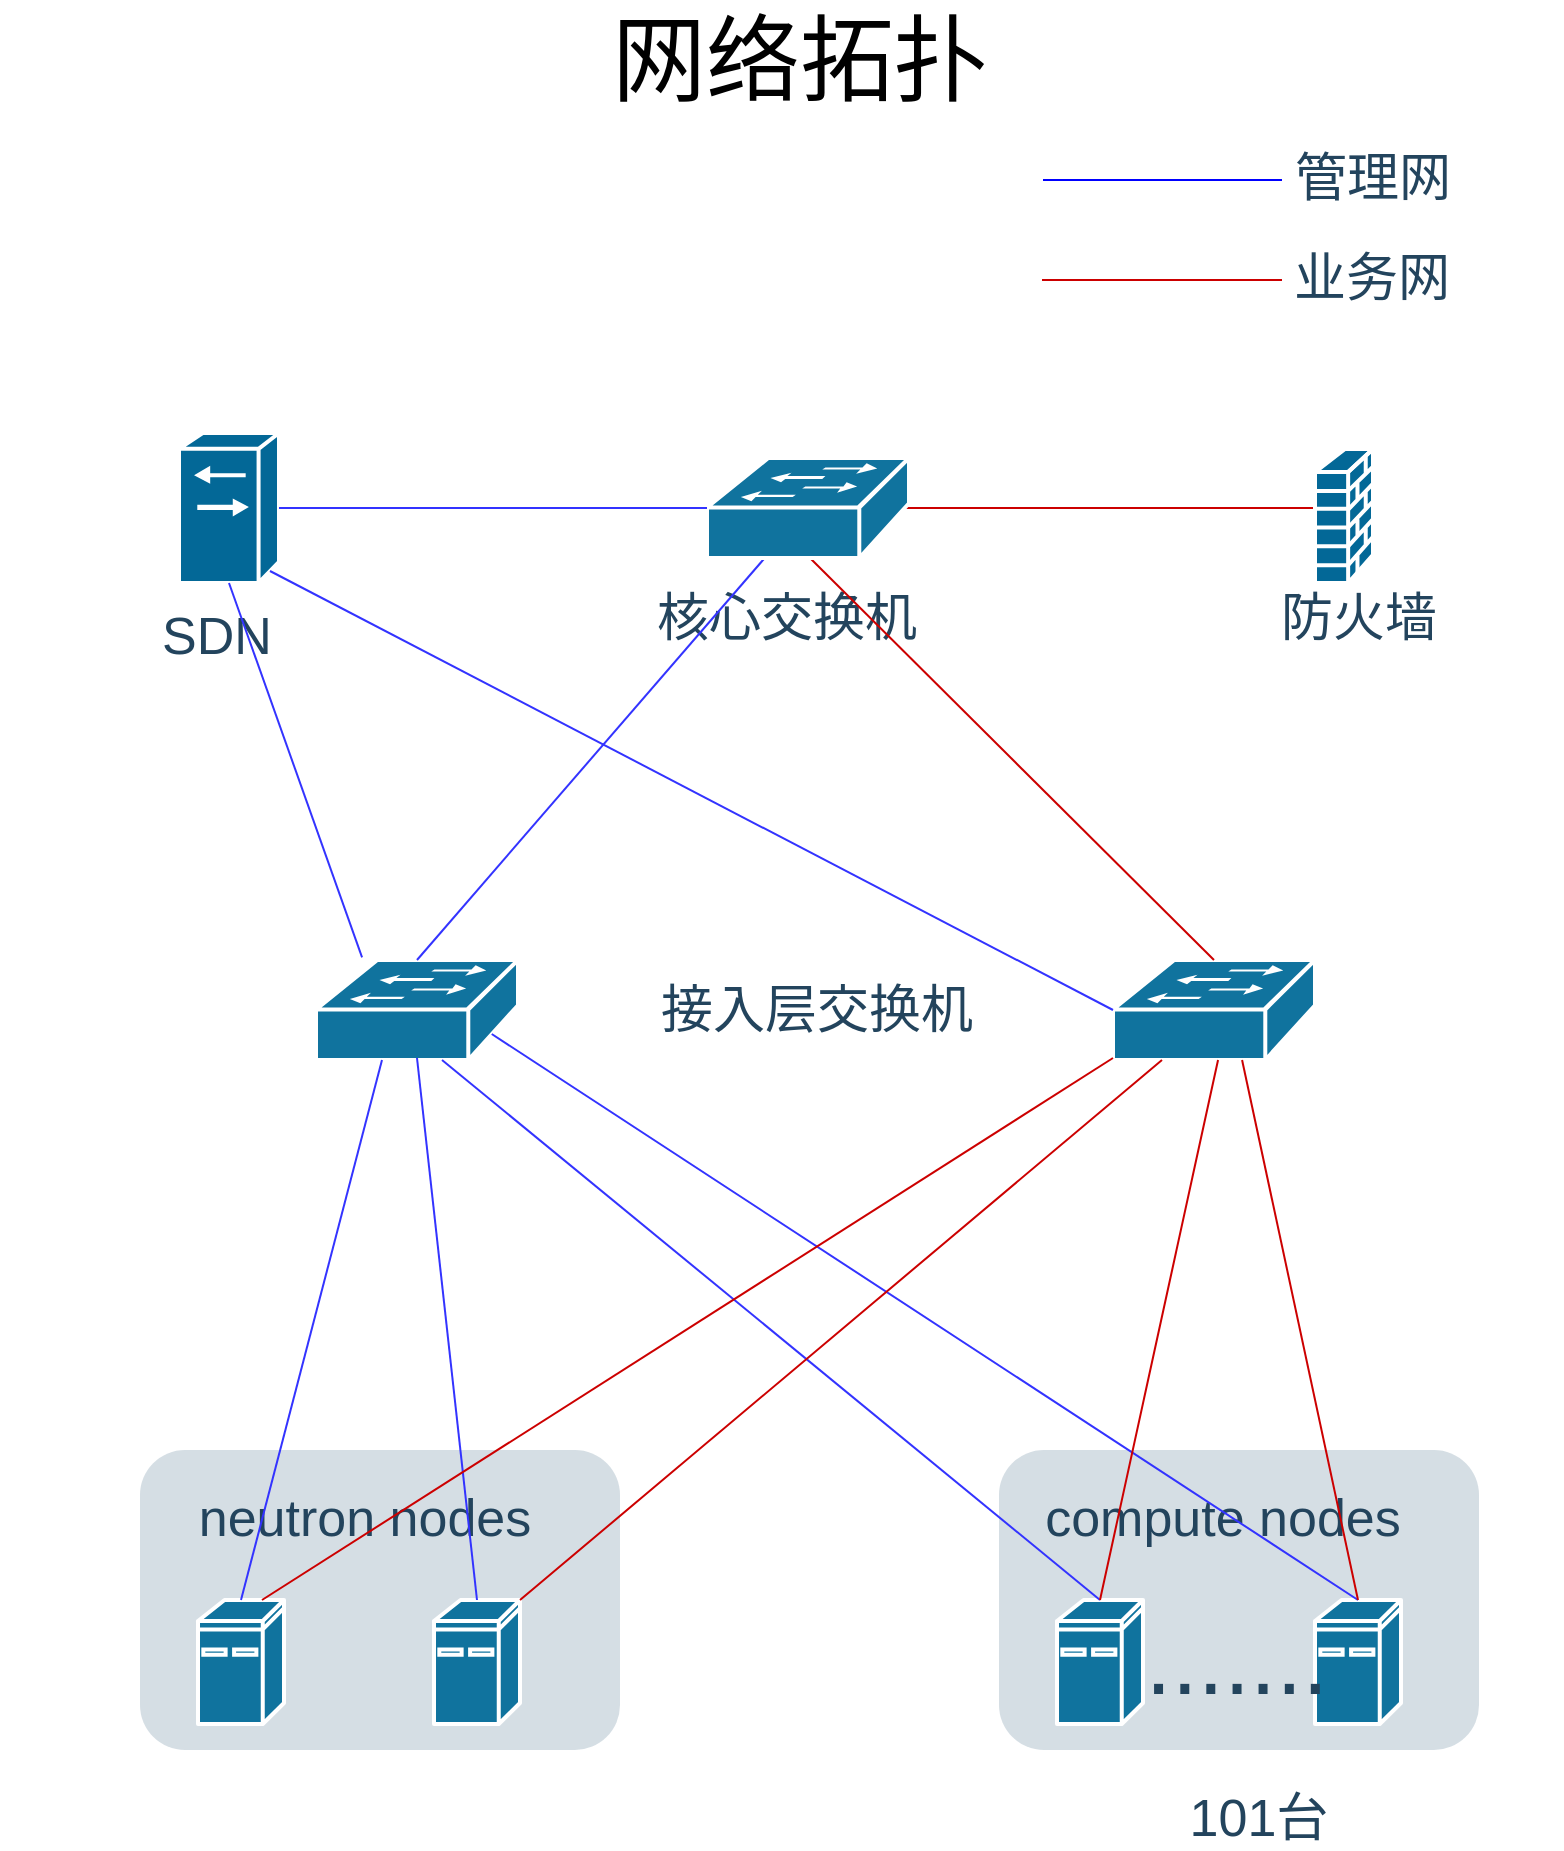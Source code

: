 <mxfile version="12.1.8" type="github" pages="1"><diagram id="6a731a19-8d31-9384-78a2-239565b7b9f0" name="Page-1"><mxGraphModel dx="1536" dy="846" grid="1" gridSize="10" guides="1" tooltips="1" connect="1" arrows="1" fold="1" page="1" pageScale="1" pageWidth="827" pageHeight="1169" background="#ffffff" math="0" shadow="0"><root><mxCell id="0"/><mxCell id="1" parent="0"/><mxCell id="v8bULyk8kp_k2l5hsCKC-2270" value="" style="rounded=1;whiteSpace=wrap;html=1;strokeColor=none;fillColor=#BAC8D3;fontSize=24;fontColor=#23445D;align=center;opacity=60;" vertex="1" parent="1"><mxGeometry x="89" y="825" width="240" height="150" as="geometry"/></mxCell><mxCell id="2227" value="&lt;span style=&quot;color: rgb(35, 68, 93); font-size: 26px; font-weight: 400;&quot;&gt;neutron nodes&lt;/span&gt;" style="rounded=1;whiteSpace=wrap;html=1;strokeColor=none;fillColor=none;fontSize=26;fontColor=#742B21;align=center;fontStyle=1;spacing=2;verticalAlign=middle;horizontal=1;" parent="1" vertex="1"><mxGeometry x="92.5" y="850" width="217" height="18" as="geometry"/></mxCell><mxCell id="v8bULyk8kp_k2l5hsCKC-2259" value="" style="shape=mxgraph.cisco.computers_and_peripherals.ibm_mini_as400;html=1;dashed=0;fillColor=#10739E;strokeColor=#ffffff;strokeWidth=2;verticalLabelPosition=bottom;verticalAlign=top;fontFamily=Helvetica;fontSize=36;fontColor=#FFB366" vertex="1" parent="1"><mxGeometry x="236" y="900" width="43" height="62" as="geometry"/></mxCell><mxCell id="v8bULyk8kp_k2l5hsCKC-2264" value="" style="shape=mxgraph.cisco.computers_and_peripherals.ibm_mini_as400;html=1;dashed=0;fillColor=#10739E;strokeColor=#ffffff;strokeWidth=2;verticalLabelPosition=bottom;verticalAlign=top;fontFamily=Helvetica;fontSize=36;fontColor=#FFB366;direction=east;" vertex="1" parent="1"><mxGeometry x="118" y="900" width="43" height="62" as="geometry"/></mxCell><mxCell id="v8bULyk8kp_k2l5hsCKC-2274" value="" style="rounded=1;whiteSpace=wrap;html=1;strokeColor=none;fillColor=#BAC8D3;fontSize=24;fontColor=#23445D;align=center;opacity=60;" vertex="1" parent="1"><mxGeometry x="518.5" y="825" width="240" height="150" as="geometry"/></mxCell><mxCell id="v8bULyk8kp_k2l5hsCKC-2275" value="&lt;span style=&quot;color: rgb(35 , 68 , 93) ; font-size: 26px ; font-weight: 400&quot;&gt;compute nodes&lt;/span&gt;" style="rounded=1;whiteSpace=wrap;html=1;strokeColor=none;fillColor=none;fontSize=26;fontColor=#742B21;align=center;fontStyle=1;spacing=2;verticalAlign=middle;horizontal=1;" vertex="1" parent="1"><mxGeometry x="522" y="850" width="217" height="18" as="geometry"/></mxCell><mxCell id="v8bULyk8kp_k2l5hsCKC-2276" value="" style="shape=mxgraph.cisco.computers_and_peripherals.ibm_mini_as400;html=1;dashed=0;fillColor=#10739E;strokeColor=#ffffff;strokeWidth=2;verticalLabelPosition=bottom;verticalAlign=top;fontFamily=Helvetica;fontSize=36;fontColor=#FFB366" vertex="1" parent="1"><mxGeometry x="676.5" y="900" width="43" height="62" as="geometry"/></mxCell><mxCell id="v8bULyk8kp_k2l5hsCKC-2277" value="" style="shape=mxgraph.cisco.computers_and_peripherals.ibm_mini_as400;html=1;dashed=0;fillColor=#10739E;strokeColor=#ffffff;strokeWidth=2;verticalLabelPosition=bottom;verticalAlign=top;fontFamily=Helvetica;fontSize=36;fontColor=#FFB366" vertex="1" parent="1"><mxGeometry x="547.5" y="900" width="43" height="62" as="geometry"/></mxCell><mxCell id="v8bULyk8kp_k2l5hsCKC-2279" value="&lt;span style=&quot;color: rgb(35, 68, 93); font-size: 47px; font-weight: 400;&quot;&gt;.......&lt;/span&gt;" style="rounded=1;whiteSpace=wrap;html=1;strokeColor=none;fillColor=none;fontSize=47;fontColor=#742B21;align=center;fontStyle=1;spacing=2;verticalAlign=middle;horizontal=1;" vertex="1" parent="1"><mxGeometry x="529" y="922" width="217" height="18" as="geometry"/></mxCell><mxCell id="v8bULyk8kp_k2l5hsCKC-2286" value="&lt;span style=&quot;color: rgb(35 , 68 , 93) ; font-size: 26px ; font-weight: 400&quot;&gt;101台&lt;/span&gt;" style="rounded=1;whiteSpace=wrap;html=1;strokeColor=none;fillColor=none;fontSize=26;fontColor=#742B21;align=center;fontStyle=1;spacing=2;verticalAlign=middle;horizontal=1;" vertex="1" parent="1"><mxGeometry x="540" y="1000" width="217" height="18" as="geometry"/></mxCell><mxCell id="v8bULyk8kp_k2l5hsCKC-2287" value="" style="shape=mxgraph.cisco.switches.workgroup_switch;html=1;dashed=0;fillColor=#10739E;strokeColor=#ffffff;strokeWidth=2;verticalLabelPosition=bottom;verticalAlign=top;fontFamily=Helvetica;fontSize=36;fontColor=#FFB366" vertex="1" parent="1"><mxGeometry x="177" y="580" width="101" height="50" as="geometry"/></mxCell><mxCell id="v8bULyk8kp_k2l5hsCKC-2289" value="" style="shape=mxgraph.cisco.switches.workgroup_switch;html=1;dashed=0;fillColor=#10739E;strokeColor=#ffffff;strokeWidth=2;verticalLabelPosition=bottom;verticalAlign=top;fontFamily=Helvetica;fontSize=36;fontColor=#FFB366" vertex="1" parent="1"><mxGeometry x="575.5" y="580" width="101" height="50" as="geometry"/></mxCell><mxCell id="v8bULyk8kp_k2l5hsCKC-2295" value="&lt;span style=&quot;color: rgb(35 , 68 , 93) ; font-size: 26px ; font-weight: 400&quot;&gt;接入层交换机&lt;/span&gt;" style="rounded=1;whiteSpace=wrap;html=1;strokeColor=none;fillColor=none;fontSize=26;fontColor=#742B21;align=center;fontStyle=1;spacing=2;verticalAlign=middle;horizontal=1;" vertex="1" parent="1"><mxGeometry x="318.5" y="596" width="217" height="18" as="geometry"/></mxCell><mxCell id="v8bULyk8kp_k2l5hsCKC-2297" value="&lt;font color=&quot;#23445d&quot;&gt;&lt;span style=&quot;font-weight: 400&quot;&gt;核心交换机&lt;/span&gt;&lt;/font&gt;" style="rounded=1;whiteSpace=wrap;html=1;strokeColor=none;fillColor=none;fontSize=26;fontColor=#742B21;align=center;fontStyle=1;spacing=2;verticalAlign=middle;horizontal=1;" vertex="1" parent="1"><mxGeometry x="304" y="400" width="217" height="18" as="geometry"/></mxCell><mxCell id="v8bULyk8kp_k2l5hsCKC-2301" value="&lt;font color=&quot;#23445d&quot;&gt;&lt;span style=&quot;font-weight: 400&quot;&gt;防火墙&lt;/span&gt;&lt;/font&gt;" style="rounded=1;whiteSpace=wrap;html=1;strokeColor=none;fillColor=none;fontSize=26;fontColor=#742B21;align=center;fontStyle=1;spacing=2;verticalAlign=middle;horizontal=1;" vertex="1" parent="1"><mxGeometry x="612.5" y="400" width="171" height="18" as="geometry"/></mxCell><mxCell id="v8bULyk8kp_k2l5hsCKC-2307" value="" style="endArrow=none;html=1;fontSize=47;exitX=0.5;exitY=0;exitDx=0;exitDy=0;exitPerimeter=0;strokeColor=#3333FF;" edge="1" parent="1" source="v8bULyk8kp_k2l5hsCKC-2287" target="v8bULyk8kp_k2l5hsCKC-2296"><mxGeometry width="50" height="50" relative="1" as="geometry"><mxPoint x="71" y="1090" as="sourcePoint"/><mxPoint x="121" y="1040" as="targetPoint"/></mxGeometry></mxCell><mxCell id="v8bULyk8kp_k2l5hsCKC-2308" value="" style="endArrow=none;html=1;fontSize=47;entryX=0.5;entryY=0;entryDx=0;entryDy=0;entryPerimeter=0;exitX=0.5;exitY=0.98;exitDx=0;exitDy=0;exitPerimeter=0;strokeColor=#CC0000;" edge="1" parent="1" source="v8bULyk8kp_k2l5hsCKC-2296" target="v8bULyk8kp_k2l5hsCKC-2289"><mxGeometry width="50" height="50" relative="1" as="geometry"><mxPoint x="595.86" y="379.65" as="sourcePoint"/><mxPoint x="121" y="1040" as="targetPoint"/></mxGeometry></mxCell><mxCell id="v8bULyk8kp_k2l5hsCKC-2309" value="网络拓扑" style="text;html=1;resizable=0;points=[];autosize=1;align=left;verticalAlign=top;spacingTop=-4;fontSize=47;" vertex="1" parent="1"><mxGeometry x="323" y="100" width="200" height="60" as="geometry"/></mxCell><mxCell id="v8bULyk8kp_k2l5hsCKC-2310" value="" style="endArrow=none;html=1;fontSize=47;exitX=0.5;exitY=0;exitDx=0;exitDy=0;exitPerimeter=0;strokeColor=#3333FF;" edge="1" parent="1" source="v8bULyk8kp_k2l5hsCKC-2264"><mxGeometry width="50" height="50" relative="1" as="geometry"><mxPoint x="71" y="1090" as="sourcePoint"/><mxPoint x="210" y="630" as="targetPoint"/></mxGeometry></mxCell><mxCell id="v8bULyk8kp_k2l5hsCKC-2311" value="" style="endArrow=none;html=1;fontSize=47;entryX=0.5;entryY=0.98;entryDx=0;entryDy=0;entryPerimeter=0;exitX=0.5;exitY=0;exitDx=0;exitDy=0;exitPerimeter=0;strokeColor=#3333FF;" edge="1" parent="1" source="v8bULyk8kp_k2l5hsCKC-2259" target="v8bULyk8kp_k2l5hsCKC-2287"><mxGeometry width="50" height="50" relative="1" as="geometry"><mxPoint x="71" y="1090" as="sourcePoint"/><mxPoint x="121" y="1040" as="targetPoint"/></mxGeometry></mxCell><mxCell id="v8bULyk8kp_k2l5hsCKC-2312" value="" style="endArrow=none;html=1;fontSize=47;exitX=0.5;exitY=0;exitDx=0;exitDy=0;exitPerimeter=0;strokeColor=#3333FF;" edge="1" parent="1" source="v8bULyk8kp_k2l5hsCKC-2277"><mxGeometry width="50" height="50" relative="1" as="geometry"><mxPoint x="71" y="1090" as="sourcePoint"/><mxPoint x="240" y="630" as="targetPoint"/></mxGeometry></mxCell><mxCell id="v8bULyk8kp_k2l5hsCKC-2313" value="" style="endArrow=none;html=1;fontSize=47;entryX=0.87;entryY=0.74;entryDx=0;entryDy=0;entryPerimeter=0;exitX=0.5;exitY=0;exitDx=0;exitDy=0;exitPerimeter=0;strokeColor=#3333FF;" edge="1" parent="1" source="v8bULyk8kp_k2l5hsCKC-2276" target="v8bULyk8kp_k2l5hsCKC-2287"><mxGeometry width="50" height="50" relative="1" as="geometry"><mxPoint x="71" y="1090" as="sourcePoint"/><mxPoint x="121" y="1040" as="targetPoint"/></mxGeometry></mxCell><mxCell id="v8bULyk8kp_k2l5hsCKC-2314" value="" style="endArrow=none;html=1;fontSize=47;strokeColor=#3333FF;exitX=0;exitY=0.5;exitDx=0;exitDy=0;exitPerimeter=0;" edge="1" parent="1" source="v8bULyk8kp_k2l5hsCKC-2300"><mxGeometry width="50" height="50" relative="1" as="geometry"><mxPoint x="316.5" y="351.5" as="sourcePoint"/><mxPoint x="116.5" y="351.5" as="targetPoint"/></mxGeometry></mxCell><mxCell id="v8bULyk8kp_k2l5hsCKC-2315" value="" style="endArrow=none;html=1;fontSize=47;strokeColor=#0000FF;" edge="1" parent="1"><mxGeometry width="50" height="50" relative="1" as="geometry"><mxPoint x="540.5" y="190" as="sourcePoint"/><mxPoint x="660" y="190" as="targetPoint"/></mxGeometry></mxCell><mxCell id="v8bULyk8kp_k2l5hsCKC-2316" value="" style="endArrow=none;html=1;fontSize=47;strokeColor=#CC0000;entryX=0;entryY=0.98;entryDx=0;entryDy=0;entryPerimeter=0;" edge="1" parent="1" target="v8bULyk8kp_k2l5hsCKC-2289"><mxGeometry width="50" height="50" relative="1" as="geometry"><mxPoint x="150" y="900" as="sourcePoint"/><mxPoint x="662.5" y="690" as="targetPoint"/></mxGeometry></mxCell><mxCell id="v8bULyk8kp_k2l5hsCKC-2317" value="" style="endArrow=none;html=1;fontSize=47;strokeColor=#CC0000;exitX=1;exitY=0;exitDx=0;exitDy=0;exitPerimeter=0;" edge="1" parent="1" source="v8bULyk8kp_k2l5hsCKC-2259"><mxGeometry width="50" height="50" relative="1" as="geometry"><mxPoint x="160" y="910" as="sourcePoint"/><mxPoint x="600" y="630" as="targetPoint"/></mxGeometry></mxCell><mxCell id="v8bULyk8kp_k2l5hsCKC-2318" value="" style="endArrow=none;html=1;fontSize=47;strokeColor=#CC0000;entryX=0.52;entryY=1;entryDx=0;entryDy=0;entryPerimeter=0;exitX=0.5;exitY=0;exitDx=0;exitDy=0;exitPerimeter=0;" edge="1" parent="1" source="v8bULyk8kp_k2l5hsCKC-2277" target="v8bULyk8kp_k2l5hsCKC-2289"><mxGeometry width="50" height="50" relative="1" as="geometry"><mxPoint x="170" y="920" as="sourcePoint"/><mxPoint x="628.022" y="651.35" as="targetPoint"/></mxGeometry></mxCell><mxCell id="v8bULyk8kp_k2l5hsCKC-2319" value="" style="endArrow=none;html=1;fontSize=47;strokeColor=#CC0000;entryX=0.639;entryY=1;entryDx=0;entryDy=0;entryPerimeter=0;exitX=0.5;exitY=0;exitDx=0;exitDy=0;exitPerimeter=0;" edge="1" parent="1" source="v8bULyk8kp_k2l5hsCKC-2276" target="v8bULyk8kp_k2l5hsCKC-2289"><mxGeometry width="50" height="50" relative="1" as="geometry"><mxPoint x="180" y="930" as="sourcePoint"/><mxPoint x="638.022" y="661.35" as="targetPoint"/></mxGeometry></mxCell><mxCell id="v8bULyk8kp_k2l5hsCKC-2320" value="" style="endArrow=none;html=1;fontSize=47;strokeColor=#CC0000;" edge="1" parent="1"><mxGeometry width="50" height="50" relative="1" as="geometry"><mxPoint x="540" y="240" as="sourcePoint"/><mxPoint x="660" y="240" as="targetPoint"/></mxGeometry></mxCell><mxCell id="v8bULyk8kp_k2l5hsCKC-2323" value="&lt;font color=&quot;#23445d&quot;&gt;&lt;span style=&quot;font-weight: 400&quot;&gt;管理网&lt;/span&gt;&lt;/font&gt;" style="rounded=1;whiteSpace=wrap;html=1;strokeColor=none;fillColor=none;fontSize=26;fontColor=#742B21;align=center;fontStyle=1;spacing=2;verticalAlign=middle;horizontal=1;" vertex="1" parent="1"><mxGeometry x="611" y="180" width="189" height="18" as="geometry"/></mxCell><mxCell id="v8bULyk8kp_k2l5hsCKC-2324" value="&lt;font color=&quot;#23445d&quot;&gt;&lt;span style=&quot;font-weight: 400&quot;&gt;业务网&lt;/span&gt;&lt;/font&gt;" style="rounded=1;whiteSpace=wrap;html=1;strokeColor=none;fillColor=none;fontSize=26;fontColor=#742B21;align=center;fontStyle=1;spacing=2;verticalAlign=middle;horizontal=1;" vertex="1" parent="1"><mxGeometry x="610" y="230" width="190" height="18" as="geometry"/></mxCell><mxCell id="v8bULyk8kp_k2l5hsCKC-2327" value="" style="endArrow=none;html=1;fontSize=47;strokeColor=#CC0000;entryX=0.98;entryY=0.5;entryDx=0;entryDy=0;entryPerimeter=0;exitX=0;exitY=0.5;exitDx=0;exitDy=0;exitPerimeter=0;" edge="1" parent="1" target="v8bULyk8kp_k2l5hsCKC-2296"><mxGeometry width="50" height="50" relative="1" as="geometry"><mxPoint x="680.5" y="354" as="sourcePoint"/><mxPoint x="658.48" y="354" as="targetPoint"/></mxGeometry></mxCell><mxCell id="v8bULyk8kp_k2l5hsCKC-2296" value="" style="shape=mxgraph.cisco.switches.workgroup_switch;html=1;dashed=0;fillColor=#10739E;strokeColor=#ffffff;strokeWidth=2;verticalLabelPosition=bottom;verticalAlign=top;fontFamily=Helvetica;fontSize=36;fontColor=#FFB366" vertex="1" parent="1"><mxGeometry x="372.5" y="329" width="101" height="50" as="geometry"/></mxCell><mxCell id="v8bULyk8kp_k2l5hsCKC-2330" value="&lt;font color=&quot;#23445d&quot;&gt;&lt;span style=&quot;font-weight: 400&quot;&gt;SDN&lt;/span&gt;&lt;/font&gt;" style="rounded=1;whiteSpace=wrap;html=1;strokeColor=none;fillColor=none;fontSize=26;fontColor=#742B21;align=center;fontStyle=1;spacing=2;verticalAlign=middle;horizontal=1;" vertex="1" parent="1"><mxGeometry x="19" y="409" width="217" height="18" as="geometry"/></mxCell><mxCell id="v8bULyk8kp_k2l5hsCKC-2300" value="" style="shape=mxgraph.cisco.switches.generic_softswitch;html=1;pointerEvents=1;dashed=0;fillColor=#036897;strokeColor=#ffffff;strokeWidth=2;verticalLabelPosition=bottom;verticalAlign=top;align=center;outlineConnect=0;fontSize=47;" vertex="1" parent="1"><mxGeometry x="108.5" y="316.5" width="50" height="75" as="geometry"/></mxCell><mxCell id="v8bULyk8kp_k2l5hsCKC-2331" value="" style="endArrow=none;html=1;fontSize=47;strokeColor=#3333FF;exitX=0;exitY=0.5;exitDx=0;exitDy=0;exitPerimeter=0;" edge="1" parent="1" source="v8bULyk8kp_k2l5hsCKC-2296" target="v8bULyk8kp_k2l5hsCKC-2300"><mxGeometry width="50" height="50" relative="1" as="geometry"><mxPoint x="372.5" y="354" as="sourcePoint"/><mxPoint x="116.5" y="351.5" as="targetPoint"/></mxGeometry></mxCell><mxCell id="v8bULyk8kp_k2l5hsCKC-2334" value="" style="shape=mxgraph.cisco.security.firewall;html=1;dashed=0;fillColor=#036897;strokeColor=#ffffff;strokeWidth=2;verticalLabelPosition=bottom;verticalAlign=top;fontSize=47;fontColor=#CC0000;" vertex="1" parent="1"><mxGeometry x="676.5" y="324.5" width="29" height="67" as="geometry"/></mxCell><mxCell id="v8bULyk8kp_k2l5hsCKC-2339" value="" style="endArrow=none;html=1;fontSize=47;strokeColor=#3333FF;exitX=0.228;exitY=-0.027;exitDx=0;exitDy=0;exitPerimeter=0;entryX=0.5;entryY=1;entryDx=0;entryDy=0;entryPerimeter=0;" edge="1" parent="1" source="v8bULyk8kp_k2l5hsCKC-2287" target="v8bULyk8kp_k2l5hsCKC-2300"><mxGeometry width="50" height="50" relative="1" as="geometry"><mxPoint x="382.5" y="364" as="sourcePoint"/><mxPoint x="168.5" y="364" as="targetPoint"/></mxGeometry></mxCell><mxCell id="v8bULyk8kp_k2l5hsCKC-2340" value="" style="endArrow=none;html=1;fontSize=47;strokeColor=#3333FF;exitX=0;exitY=0.5;exitDx=0;exitDy=0;exitPerimeter=0;entryX=0.91;entryY=0.92;entryDx=0;entryDy=0;entryPerimeter=0;" edge="1" parent="1" source="v8bULyk8kp_k2l5hsCKC-2289" target="v8bULyk8kp_k2l5hsCKC-2300"><mxGeometry width="50" height="50" relative="1" as="geometry"><mxPoint x="392.5" y="374" as="sourcePoint"/><mxPoint x="178.5" y="374" as="targetPoint"/></mxGeometry></mxCell></root></mxGraphModel></diagram></mxfile>